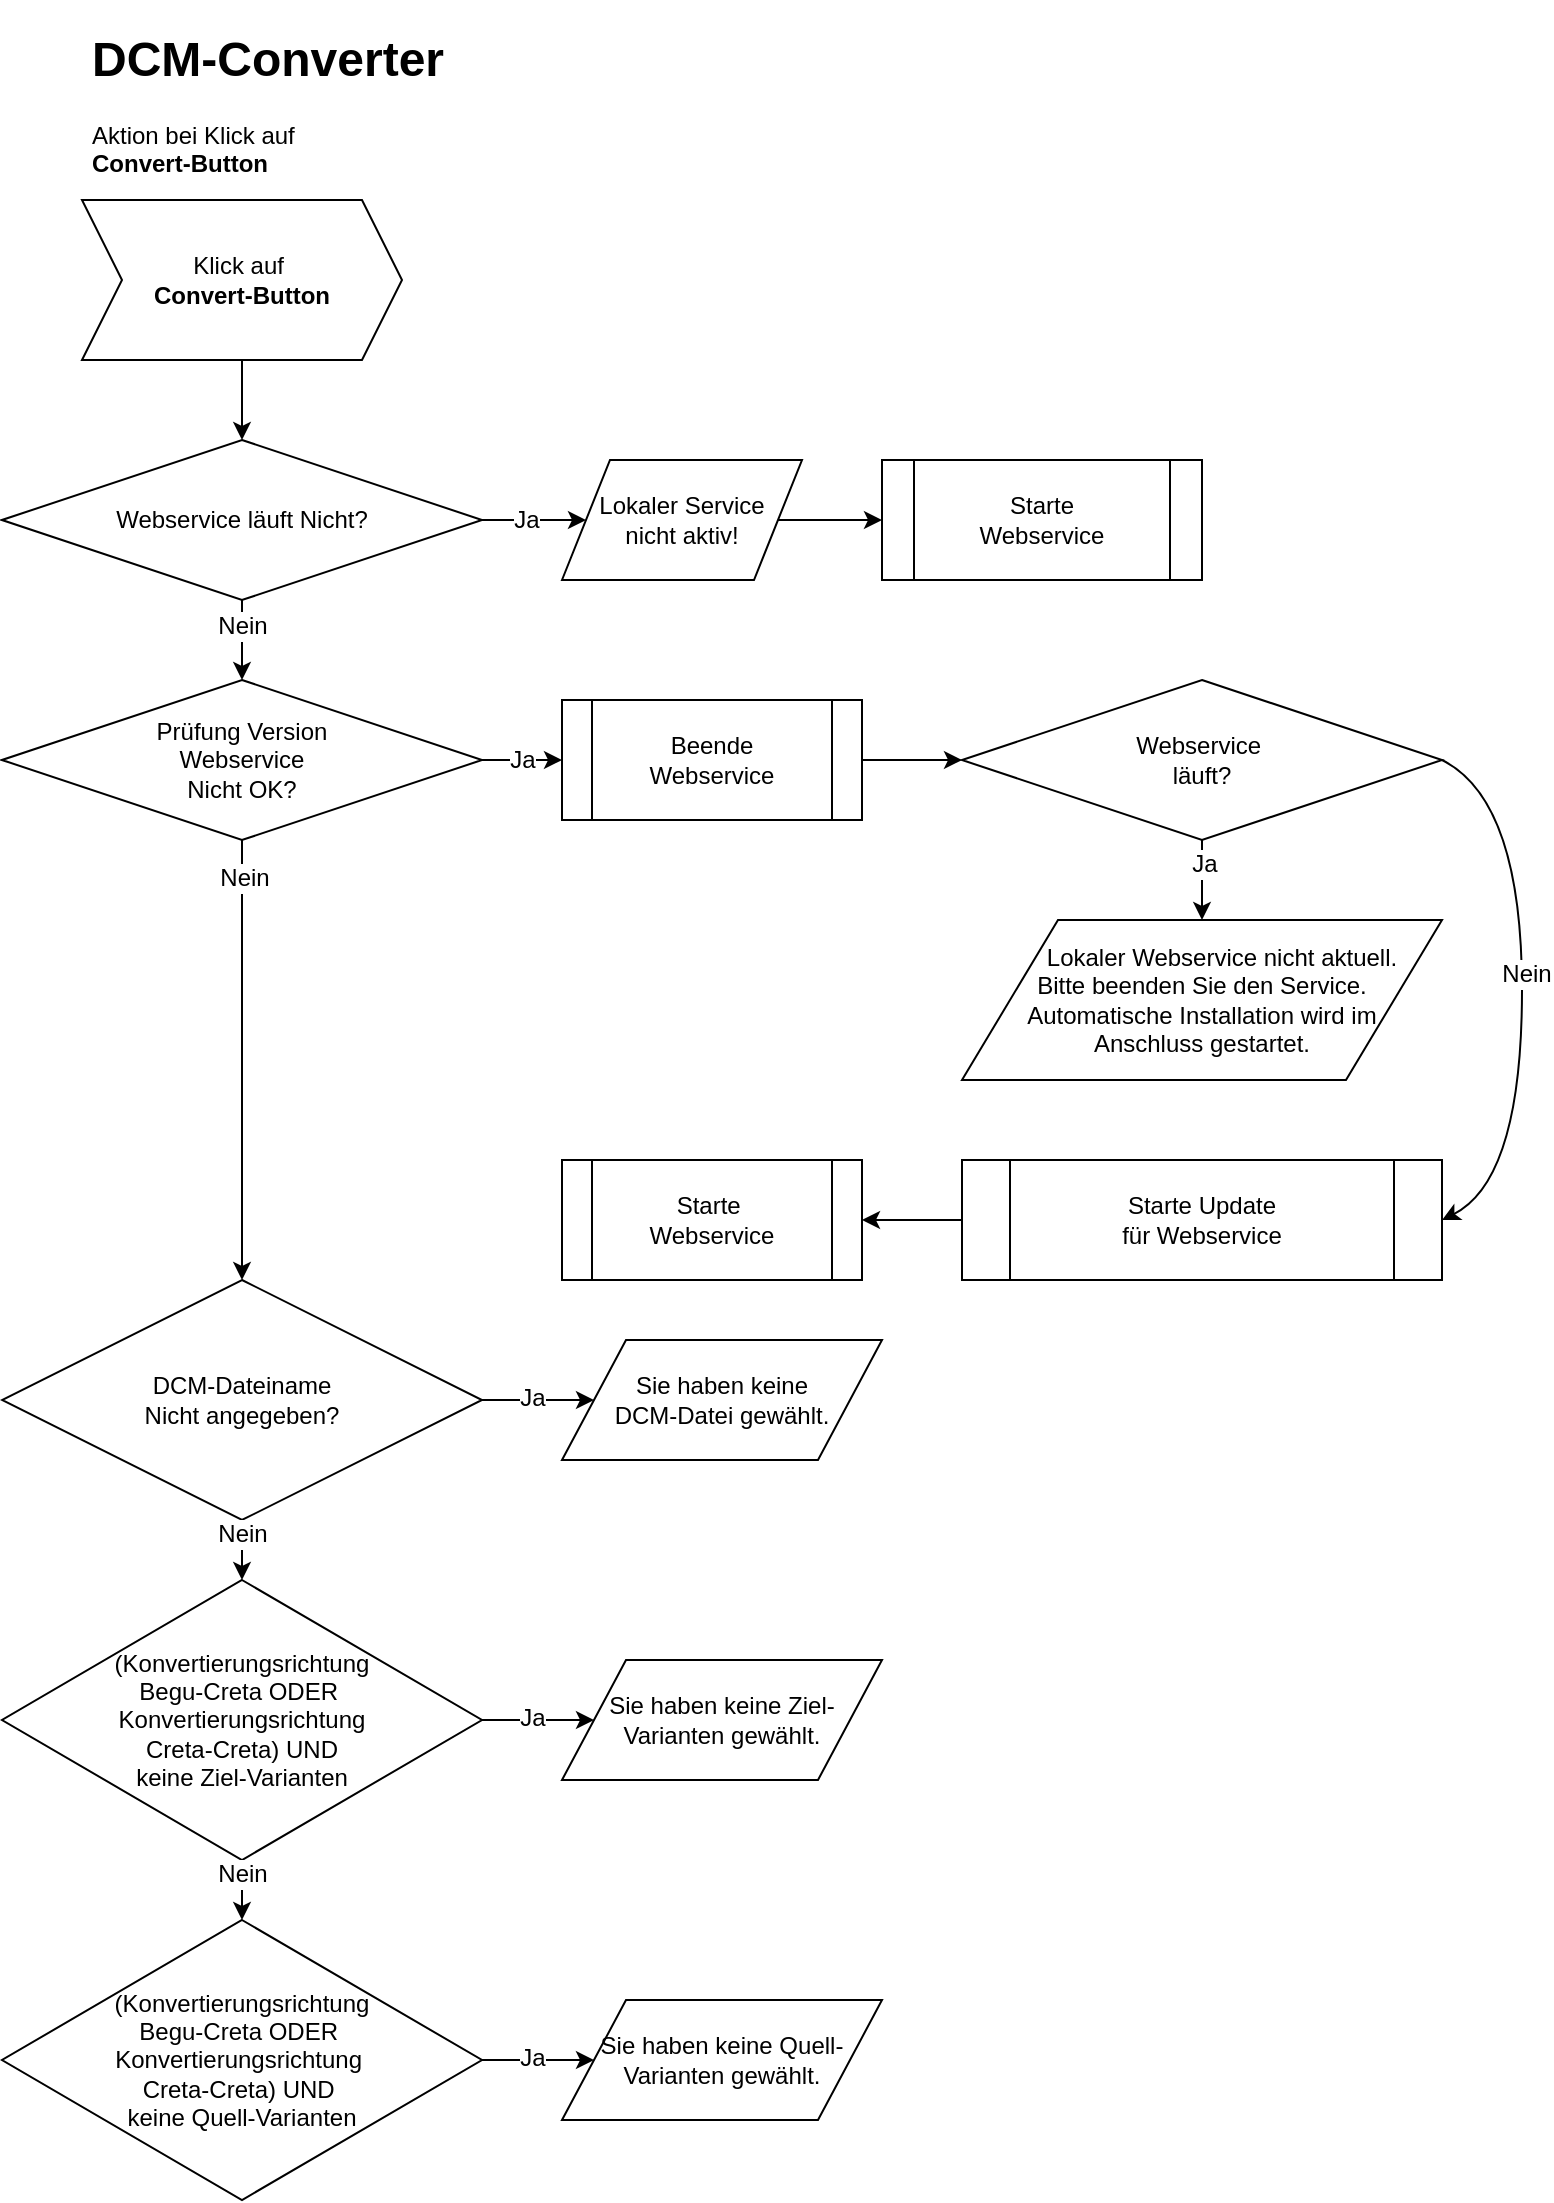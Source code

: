 <mxfile version="11.1.4" type="github"><diagram id="SD-C6BaAxvtfbXJTjpzT" name="Page-1"><mxGraphModel dx="1422" dy="715" grid="1" gridSize="10" guides="1" tooltips="1" connect="1" arrows="1" fold="1" page="1" pageScale="1" pageWidth="850" pageHeight="1100" math="0" shadow="0"><root><mxCell id="YJQDf4_LFBxAaULd_bC4-0"/><mxCell id="YJQDf4_LFBxAaULd_bC4-1" parent="YJQDf4_LFBxAaULd_bC4-0"/><mxCell id="YJQDf4_LFBxAaULd_bC4-2" value="&lt;span style=&quot;text-align: left&quot;&gt;Klick auf&amp;nbsp;&lt;/span&gt;&lt;br style=&quot;text-align: left&quot;&gt;&lt;b style=&quot;text-align: left&quot;&gt;Convert-Button&lt;/b&gt;&lt;b style=&quot;text-align: left ; white-space: normal&quot;&gt;&lt;br&gt;&lt;/b&gt;" style="shape=step;perimeter=stepPerimeter;whiteSpace=wrap;html=1;fixedSize=1;" parent="YJQDf4_LFBxAaULd_bC4-1" vertex="1"><mxGeometry x="80" y="120" width="160" height="80" as="geometry"/></mxCell><mxCell id="YJQDf4_LFBxAaULd_bC4-3" value="&lt;h1&gt;DCM-Converter&lt;/h1&gt;&lt;p&gt;Aktion bei&amp;nbsp;Klick auf &lt;br&gt;&lt;b&gt;Convert-Button&lt;/b&gt;&lt;/p&gt;" style="text;html=1;strokeColor=none;fillColor=none;spacing=5;spacingTop=-20;whiteSpace=wrap;overflow=hidden;rounded=0;" parent="YJQDf4_LFBxAaULd_bC4-1" vertex="1"><mxGeometry x="80" y="30" width="190" height="80" as="geometry"/></mxCell><mxCell id="YJQDf4_LFBxAaULd_bC4-4" value="Webservice läuft Nicht?" style="rhombus;whiteSpace=wrap;html=1;" parent="YJQDf4_LFBxAaULd_bC4-1" vertex="1"><mxGeometry x="40" y="240" width="240" height="80" as="geometry"/></mxCell><mxCell id="YJQDf4_LFBxAaULd_bC4-5" value="" style="endArrow=classic;html=1;exitX=0.5;exitY=1;exitDx=0;exitDy=0;entryX=0.5;entryY=0;entryDx=0;entryDy=0;" parent="YJQDf4_LFBxAaULd_bC4-1" source="YJQDf4_LFBxAaULd_bC4-2" target="YJQDf4_LFBxAaULd_bC4-4" edge="1"><mxGeometry width="50" height="50" relative="1" as="geometry"><mxPoint x="40" y="390" as="sourcePoint"/><mxPoint x="90" y="340" as="targetPoint"/></mxGeometry></mxCell><mxCell id="YJQDf4_LFBxAaULd_bC4-6" value="Lokaler Service &lt;br&gt;nicht aktiv!" style="shape=parallelogram;perimeter=parallelogramPerimeter;whiteSpace=wrap;html=1;" parent="YJQDf4_LFBxAaULd_bC4-1" vertex="1"><mxGeometry x="320" y="250" width="120" height="60" as="geometry"/></mxCell><mxCell id="YJQDf4_LFBxAaULd_bC4-7" value="" style="endArrow=classic;html=1;exitX=1;exitY=0.5;exitDx=0;exitDy=0;" parent="YJQDf4_LFBxAaULd_bC4-1" source="YJQDf4_LFBxAaULd_bC4-4" target="YJQDf4_LFBxAaULd_bC4-6" edge="1"><mxGeometry width="50" height="50" relative="1" as="geometry"><mxPoint x="40" y="490" as="sourcePoint"/><mxPoint x="90" y="440" as="targetPoint"/></mxGeometry></mxCell><mxCell id="YJQDf4_LFBxAaULd_bC4-8" value="Ja" style="text;html=1;resizable=0;points=[];align=center;verticalAlign=middle;labelBackgroundColor=#ffffff;" parent="YJQDf4_LFBxAaULd_bC4-7" vertex="1" connectable="0"><mxGeometry x="-0.5" relative="1" as="geometry"><mxPoint x="9" as="offset"/></mxGeometry></mxCell><mxCell id="YJQDf4_LFBxAaULd_bC4-9" value="Starte &lt;br&gt;Webservice" style="shape=process;whiteSpace=wrap;html=1;backgroundOutline=1;" parent="YJQDf4_LFBxAaULd_bC4-1" vertex="1"><mxGeometry x="480" y="250" width="160" height="60" as="geometry"/></mxCell><mxCell id="YJQDf4_LFBxAaULd_bC4-10" value="" style="endArrow=classic;html=1;exitX=1;exitY=0.5;exitDx=0;exitDy=0;entryX=0;entryY=0.5;entryDx=0;entryDy=0;" parent="YJQDf4_LFBxAaULd_bC4-1" source="YJQDf4_LFBxAaULd_bC4-6" target="YJQDf4_LFBxAaULd_bC4-9" edge="1"><mxGeometry width="50" height="50" relative="1" as="geometry"><mxPoint x="40" y="390" as="sourcePoint"/><mxPoint x="90" y="340" as="targetPoint"/></mxGeometry></mxCell><mxCell id="YJQDf4_LFBxAaULd_bC4-11" value="Prüfung Version&lt;br&gt;Webservice&lt;br&gt;Nicht OK?" style="rhombus;whiteSpace=wrap;html=1;" parent="YJQDf4_LFBxAaULd_bC4-1" vertex="1"><mxGeometry x="40" y="360" width="240" height="80" as="geometry"/></mxCell><mxCell id="YJQDf4_LFBxAaULd_bC4-12" value="" style="endArrow=classic;html=1;exitX=0.5;exitY=1;exitDx=0;exitDy=0;" parent="YJQDf4_LFBxAaULd_bC4-1" source="YJQDf4_LFBxAaULd_bC4-4" target="YJQDf4_LFBxAaULd_bC4-11" edge="1"><mxGeometry width="50" height="50" relative="1" as="geometry"><mxPoint x="40" y="520" as="sourcePoint"/><mxPoint x="90" y="470" as="targetPoint"/></mxGeometry></mxCell><mxCell id="YJQDf4_LFBxAaULd_bC4-13" value="Nein" style="text;html=1;resizable=0;points=[];align=center;verticalAlign=middle;labelBackgroundColor=#ffffff;" parent="YJQDf4_LFBxAaULd_bC4-12" vertex="1" connectable="0"><mxGeometry x="-0.37" relative="1" as="geometry"><mxPoint as="offset"/></mxGeometry></mxCell><mxCell id="YJQDf4_LFBxAaULd_bC4-14" value="Beende &lt;br&gt;Webservice" style="shape=process;whiteSpace=wrap;html=1;backgroundOutline=1;" parent="YJQDf4_LFBxAaULd_bC4-1" vertex="1"><mxGeometry x="320" y="370" width="150" height="60" as="geometry"/></mxCell><mxCell id="YJQDf4_LFBxAaULd_bC4-15" value="" style="endArrow=classic;html=1;entryX=0;entryY=0.5;entryDx=0;entryDy=0;exitX=1;exitY=0.5;exitDx=0;exitDy=0;" parent="YJQDf4_LFBxAaULd_bC4-1" source="YJQDf4_LFBxAaULd_bC4-11" target="YJQDf4_LFBxAaULd_bC4-14" edge="1"><mxGeometry width="50" height="50" relative="1" as="geometry"><mxPoint x="40" y="510" as="sourcePoint"/><mxPoint x="90" y="460" as="targetPoint"/></mxGeometry></mxCell><mxCell id="YJQDf4_LFBxAaULd_bC4-16" value="Ja" style="text;html=1;resizable=0;points=[];align=center;verticalAlign=middle;labelBackgroundColor=#ffffff;" parent="YJQDf4_LFBxAaULd_bC4-15" vertex="1" connectable="0"><mxGeometry x="-0.395" relative="1" as="geometry"><mxPoint x="7.5" as="offset"/></mxGeometry></mxCell><mxCell id="YJQDf4_LFBxAaULd_bC4-17" value="Webservice&amp;nbsp;&lt;br&gt;läuft?" style="rhombus;whiteSpace=wrap;html=1;" parent="YJQDf4_LFBxAaULd_bC4-1" vertex="1"><mxGeometry x="520" y="360" width="240" height="80" as="geometry"/></mxCell><mxCell id="YJQDf4_LFBxAaULd_bC4-18" value="" style="endArrow=classic;html=1;entryX=0;entryY=0.5;entryDx=0;entryDy=0;exitX=1;exitY=0.5;exitDx=0;exitDy=0;" parent="YJQDf4_LFBxAaULd_bC4-1" source="YJQDf4_LFBxAaULd_bC4-14" target="YJQDf4_LFBxAaULd_bC4-17" edge="1"><mxGeometry width="50" height="50" relative="1" as="geometry"><mxPoint x="40" y="510" as="sourcePoint"/><mxPoint x="90" y="460" as="targetPoint"/></mxGeometry></mxCell><mxCell id="YJQDf4_LFBxAaULd_bC4-19" value="&amp;nbsp; &amp;nbsp; &amp;nbsp; Lokaler Webservice nicht aktuell. &lt;br&gt;Bitte beenden Sie den Service. &lt;br&gt;Automatische Installation wird im &lt;br&gt;Anschluss gestartet." style="shape=parallelogram;perimeter=parallelogramPerimeter;whiteSpace=wrap;html=1;" parent="YJQDf4_LFBxAaULd_bC4-1" vertex="1"><mxGeometry x="520" y="480" width="240" height="80" as="geometry"/></mxCell><mxCell id="YJQDf4_LFBxAaULd_bC4-20" value="" style="endArrow=classic;html=1;entryX=0.5;entryY=0;entryDx=0;entryDy=0;exitX=0.5;exitY=1;exitDx=0;exitDy=0;" parent="YJQDf4_LFBxAaULd_bC4-1" source="YJQDf4_LFBxAaULd_bC4-17" target="YJQDf4_LFBxAaULd_bC4-19" edge="1"><mxGeometry width="50" height="50" relative="1" as="geometry"><mxPoint x="40" y="630" as="sourcePoint"/><mxPoint x="90" y="580" as="targetPoint"/></mxGeometry></mxCell><mxCell id="YJQDf4_LFBxAaULd_bC4-21" value="Ja" style="text;html=1;resizable=0;points=[];align=center;verticalAlign=middle;labelBackgroundColor=#ffffff;" parent="YJQDf4_LFBxAaULd_bC4-20" vertex="1" connectable="0"><mxGeometry x="-0.419" y="1" relative="1" as="geometry"><mxPoint as="offset"/></mxGeometry></mxCell><mxCell id="YJQDf4_LFBxAaULd_bC4-22" value="Starte Update&lt;br&gt;für Webservice" style="shape=process;whiteSpace=wrap;html=1;backgroundOutline=1;" parent="YJQDf4_LFBxAaULd_bC4-1" vertex="1"><mxGeometry x="520" y="600" width="240" height="60" as="geometry"/></mxCell><mxCell id="YJQDf4_LFBxAaULd_bC4-23" value="" style="curved=1;endArrow=classic;html=1;exitX=1;exitY=0.5;exitDx=0;exitDy=0;entryX=1;entryY=0.5;entryDx=0;entryDy=0;" parent="YJQDf4_LFBxAaULd_bC4-1" source="YJQDf4_LFBxAaULd_bC4-17" target="YJQDf4_LFBxAaULd_bC4-22" edge="1"><mxGeometry width="50" height="50" relative="1" as="geometry"><mxPoint x="40" y="730" as="sourcePoint"/><mxPoint x="90" y="680" as="targetPoint"/><Array as="points"><mxPoint x="800" y="420"/><mxPoint x="800" y="610"/></Array></mxGeometry></mxCell><mxCell id="YJQDf4_LFBxAaULd_bC4-24" value="Nein" style="text;html=1;resizable=0;points=[];align=center;verticalAlign=middle;labelBackgroundColor=#ffffff;" parent="YJQDf4_LFBxAaULd_bC4-23" vertex="1" connectable="0"><mxGeometry x="-0.059" y="2" relative="1" as="geometry"><mxPoint as="offset"/></mxGeometry></mxCell><mxCell id="YJQDf4_LFBxAaULd_bC4-25" value="Starte&amp;nbsp;&lt;br&gt;Webservice" style="shape=process;whiteSpace=wrap;html=1;backgroundOutline=1;" parent="YJQDf4_LFBxAaULd_bC4-1" vertex="1"><mxGeometry x="320" y="600" width="150" height="60" as="geometry"/></mxCell><mxCell id="YJQDf4_LFBxAaULd_bC4-26" value="" style="endArrow=classic;html=1;exitX=0;exitY=0.5;exitDx=0;exitDy=0;entryX=1;entryY=0.5;entryDx=0;entryDy=0;" parent="YJQDf4_LFBxAaULd_bC4-1" source="YJQDf4_LFBxAaULd_bC4-22" target="YJQDf4_LFBxAaULd_bC4-25" edge="1"><mxGeometry width="50" height="50" relative="1" as="geometry"><mxPoint x="40" y="730" as="sourcePoint"/><mxPoint x="90" y="680" as="targetPoint"/></mxGeometry></mxCell><mxCell id="YJQDf4_LFBxAaULd_bC4-27" value="DCM-Dateiname&lt;br&gt;Nicht angegeben?" style="rhombus;whiteSpace=wrap;html=1;" parent="YJQDf4_LFBxAaULd_bC4-1" vertex="1"><mxGeometry x="40" y="660" width="240" height="120" as="geometry"/></mxCell><mxCell id="YJQDf4_LFBxAaULd_bC4-28" value="" style="endArrow=classic;html=1;exitX=0.5;exitY=1;exitDx=0;exitDy=0;" parent="YJQDf4_LFBxAaULd_bC4-1" source="YJQDf4_LFBxAaULd_bC4-11" target="YJQDf4_LFBxAaULd_bC4-27" edge="1"><mxGeometry width="50" height="50" relative="1" as="geometry"><mxPoint x="40" y="810" as="sourcePoint"/><mxPoint x="90" y="760" as="targetPoint"/></mxGeometry></mxCell><mxCell id="YJQDf4_LFBxAaULd_bC4-29" value="Nein" style="text;html=1;resizable=0;points=[];align=center;verticalAlign=middle;labelBackgroundColor=#ffffff;" parent="YJQDf4_LFBxAaULd_bC4-28" vertex="1" connectable="0"><mxGeometry x="-0.827" y="1" relative="1" as="geometry"><mxPoint as="offset"/></mxGeometry></mxCell><mxCell id="YJQDf4_LFBxAaULd_bC4-30" value="Sie haben keine &lt;br&gt;DCM-Datei gewählt." style="shape=parallelogram;perimeter=parallelogramPerimeter;whiteSpace=wrap;html=1;" parent="YJQDf4_LFBxAaULd_bC4-1" vertex="1"><mxGeometry x="320" y="690" width="160" height="60" as="geometry"/></mxCell><mxCell id="YJQDf4_LFBxAaULd_bC4-31" value="" style="endArrow=classic;html=1;entryX=0;entryY=0.5;entryDx=0;entryDy=0;" parent="YJQDf4_LFBxAaULd_bC4-1" target="YJQDf4_LFBxAaULd_bC4-30" edge="1"><mxGeometry width="50" height="50" relative="1" as="geometry"><mxPoint x="280" y="720" as="sourcePoint"/><mxPoint x="90" y="800" as="targetPoint"/></mxGeometry></mxCell><mxCell id="YJQDf4_LFBxAaULd_bC4-32" value="Ja" style="text;html=1;resizable=0;points=[];align=center;verticalAlign=middle;labelBackgroundColor=#ffffff;" parent="YJQDf4_LFBxAaULd_bC4-31" vertex="1" connectable="0"><mxGeometry x="-0.518" y="-1" relative="1" as="geometry"><mxPoint x="11" y="-2.5" as="offset"/></mxGeometry></mxCell><mxCell id="YJQDf4_LFBxAaULd_bC4-33" value="(Konvertierungsrichtung&lt;br&gt;Begu-Creta ODER&amp;nbsp;&lt;br&gt;Konvertierungsrichtung &lt;br&gt;Creta-Creta) UND &lt;br&gt;keine Ziel-Varianten" style="rhombus;whiteSpace=wrap;html=1;" parent="YJQDf4_LFBxAaULd_bC4-1" vertex="1"><mxGeometry x="40" y="810" width="240" height="140" as="geometry"/></mxCell><mxCell id="YJQDf4_LFBxAaULd_bC4-34" value="" style="endArrow=classic;html=1;exitX=0.5;exitY=1;exitDx=0;exitDy=0;entryX=0.5;entryY=0;entryDx=0;entryDy=0;" parent="YJQDf4_LFBxAaULd_bC4-1" source="YJQDf4_LFBxAaULd_bC4-27" target="YJQDf4_LFBxAaULd_bC4-33" edge="1"><mxGeometry width="50" height="50" relative="1" as="geometry"><mxPoint x="40" y="1000" as="sourcePoint"/><mxPoint x="90" y="950" as="targetPoint"/></mxGeometry></mxCell><mxCell id="YJQDf4_LFBxAaULd_bC4-35" value="Nein" style="text;html=1;resizable=0;points=[];align=center;verticalAlign=middle;labelBackgroundColor=#ffffff;" parent="YJQDf4_LFBxAaULd_bC4-34" vertex="1" connectable="0"><mxGeometry x="-0.533" relative="1" as="geometry"><mxPoint as="offset"/></mxGeometry></mxCell><mxCell id="YJQDf4_LFBxAaULd_bC4-36" value="Sie haben keine Ziel-Varianten gewählt." style="shape=parallelogram;perimeter=parallelogramPerimeter;whiteSpace=wrap;html=1;" parent="YJQDf4_LFBxAaULd_bC4-1" vertex="1"><mxGeometry x="320" y="850" width="160" height="60" as="geometry"/></mxCell><mxCell id="YJQDf4_LFBxAaULd_bC4-37" value="" style="endArrow=classic;html=1;entryX=0;entryY=0.5;entryDx=0;entryDy=0;exitX=1;exitY=0.5;exitDx=0;exitDy=0;" parent="YJQDf4_LFBxAaULd_bC4-1" source="YJQDf4_LFBxAaULd_bC4-33" target="YJQDf4_LFBxAaULd_bC4-36" edge="1"><mxGeometry width="50" height="50" relative="1" as="geometry"><mxPoint x="330" y="880" as="sourcePoint"/><mxPoint x="140" y="960" as="targetPoint"/></mxGeometry></mxCell><mxCell id="YJQDf4_LFBxAaULd_bC4-38" value="Ja" style="text;html=1;resizable=0;points=[];align=center;verticalAlign=middle;labelBackgroundColor=#ffffff;" parent="YJQDf4_LFBxAaULd_bC4-37" vertex="1" connectable="0"><mxGeometry x="-0.518" y="-1" relative="1" as="geometry"><mxPoint x="11" y="-2.5" as="offset"/></mxGeometry></mxCell><mxCell id="YJQDf4_LFBxAaULd_bC4-39" value="(Konvertierungsrichtung&lt;br&gt;Begu-Creta ODER&amp;nbsp;&lt;br&gt;Konvertierungsrichtung&amp;nbsp;&lt;br&gt;Creta-Creta) UND&amp;nbsp;&lt;br&gt;keine Quell-Varianten" style="rhombus;whiteSpace=wrap;html=1;" parent="YJQDf4_LFBxAaULd_bC4-1" vertex="1"><mxGeometry x="40" y="980" width="240" height="140" as="geometry"/></mxCell><mxCell id="YJQDf4_LFBxAaULd_bC4-40" value="" style="endArrow=classic;html=1;exitX=0.5;exitY=1;exitDx=0;exitDy=0;entryX=0.5;entryY=0;entryDx=0;entryDy=0;" parent="YJQDf4_LFBxAaULd_bC4-1" source="YJQDf4_LFBxAaULd_bC4-33" target="YJQDf4_LFBxAaULd_bC4-39" edge="1"><mxGeometry width="50" height="50" relative="1" as="geometry"><mxPoint x="170" y="790" as="sourcePoint"/><mxPoint x="170" y="820" as="targetPoint"/><Array as="points"/></mxGeometry></mxCell><mxCell id="YJQDf4_LFBxAaULd_bC4-41" value="Nein" style="text;html=1;resizable=0;points=[];align=center;verticalAlign=middle;labelBackgroundColor=#ffffff;" parent="YJQDf4_LFBxAaULd_bC4-40" vertex="1" connectable="0"><mxGeometry x="-0.533" relative="1" as="geometry"><mxPoint as="offset"/></mxGeometry></mxCell><mxCell id="YJQDf4_LFBxAaULd_bC4-42" value="Sie haben keine Quell-Varianten gewählt." style="shape=parallelogram;perimeter=parallelogramPerimeter;whiteSpace=wrap;html=1;" parent="YJQDf4_LFBxAaULd_bC4-1" vertex="1"><mxGeometry x="320" y="1020" width="160" height="60" as="geometry"/></mxCell><mxCell id="YJQDf4_LFBxAaULd_bC4-43" value="" style="endArrow=classic;html=1;entryX=0;entryY=0.5;entryDx=0;entryDy=0;exitX=1;exitY=0.5;exitDx=0;exitDy=0;" parent="YJQDf4_LFBxAaULd_bC4-1" source="YJQDf4_LFBxAaULd_bC4-39" target="YJQDf4_LFBxAaULd_bC4-42" edge="1"><mxGeometry width="50" height="50" relative="1" as="geometry"><mxPoint x="300" y="1050" as="sourcePoint"/><mxPoint x="160" y="1130" as="targetPoint"/></mxGeometry></mxCell><mxCell id="YJQDf4_LFBxAaULd_bC4-44" value="Ja" style="text;html=1;resizable=0;points=[];align=center;verticalAlign=middle;labelBackgroundColor=#ffffff;" parent="YJQDf4_LFBxAaULd_bC4-43" vertex="1" connectable="0"><mxGeometry x="-0.518" y="-1" relative="1" as="geometry"><mxPoint x="11" y="-2.5" as="offset"/></mxGeometry></mxCell></root></mxGraphModel></diagram></mxfile>